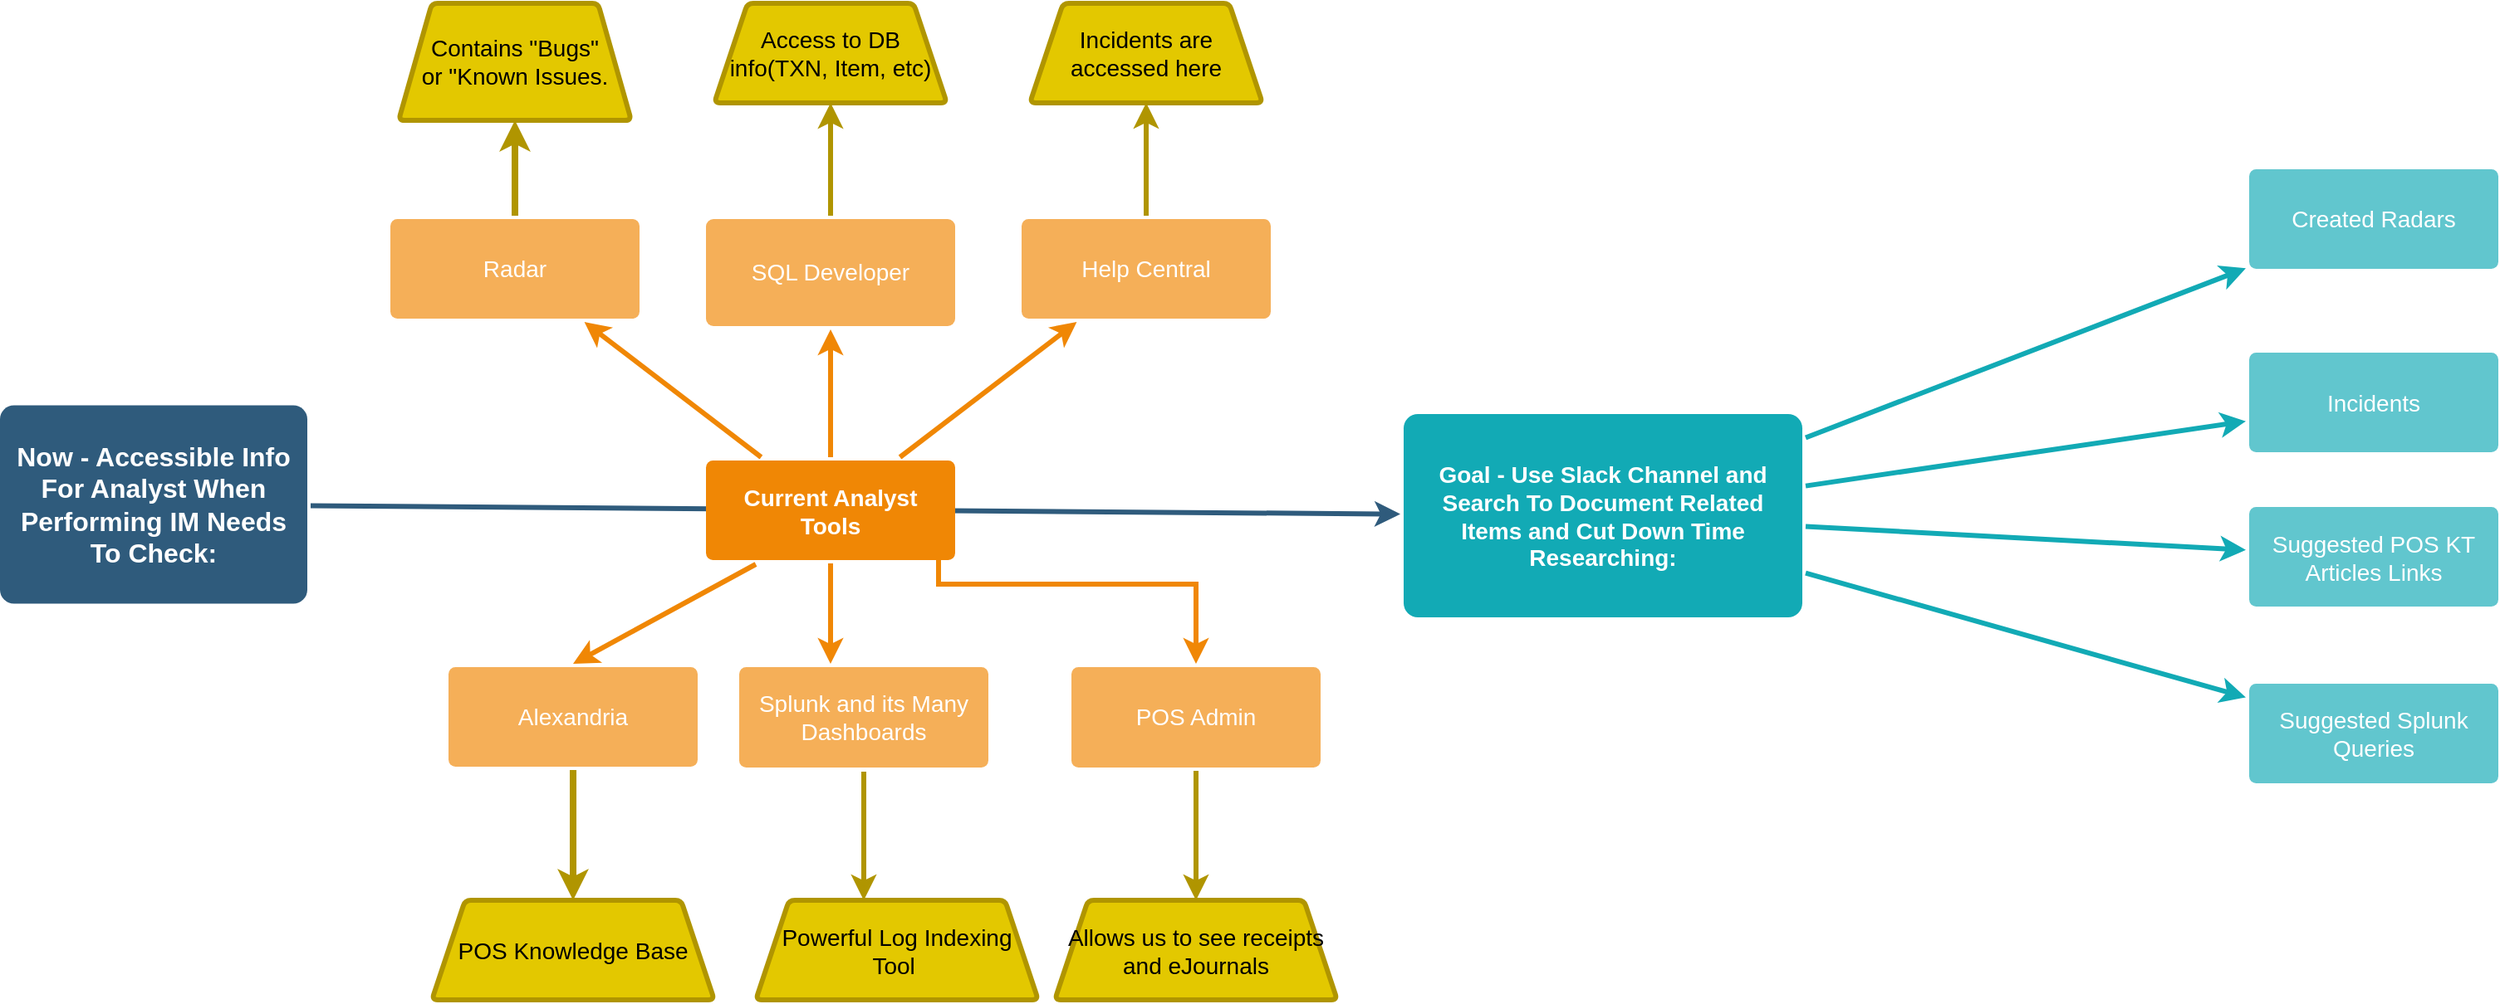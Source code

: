 <mxfile version="15.0.3" type="github" pages="2">
  <diagram id="6a731a19-8d31-9384-78a2-239565b7b9f0" name="Page-1">
    <mxGraphModel dx="3235" dy="1185" grid="1" gridSize="10" guides="1" tooltips="1" connect="1" arrows="1" fold="1" page="1" pageScale="1" pageWidth="1169" pageHeight="827" background="none" math="0" shadow="0">
      <root>
        <mxCell id="0" />
        <mxCell id="1" parent="0" />
        <mxCell id="1746" value="" style="edgeStyle=none;rounded=0;jumpStyle=none;html=1;shadow=0;labelBackgroundColor=none;startArrow=none;startFill=0;endArrow=classic;endFill=1;jettySize=auto;orthogonalLoop=1;strokeColor=#2F5B7C;strokeWidth=3;fontFamily=Helvetica;fontSize=16;fontColor=#23445D;spacing=5;" parent="1" source="1749" target="1771" edge="1">
          <mxGeometry relative="1" as="geometry" />
        </mxCell>
        <mxCell id="1749" value="Now - Accessible Info For Analyst When Performing IM Needs To Check:" style="rounded=1;whiteSpace=wrap;html=1;shadow=0;labelBackgroundColor=none;strokeColor=none;strokeWidth=3;fillColor=#2F5B7C;fontFamily=Helvetica;fontSize=16;fontColor=#FFFFFF;align=center;fontStyle=1;spacing=5;arcSize=7;perimeterSpacing=2;" parent="1" vertex="1">
          <mxGeometry x="-185" y="352.25" width="185" height="119.5" as="geometry" />
        </mxCell>
        <mxCell id="7ki3enB7MW0zF5Qcdzz0-1780" value="" style="edgeStyle=orthogonalEdgeStyle;rounded=0;orthogonalLoop=1;jettySize=auto;html=1;fillColor=#fa6800;strokeColor=#F08705;strokeWidth=3;" edge="1" parent="1" source="1764" target="7ki3enB7MW0zF5Qcdzz0-1779">
          <mxGeometry relative="1" as="geometry" />
        </mxCell>
        <mxCell id="-VjCx7Spr8wXFaIi6Dk--1779" style="edgeStyle=orthogonalEdgeStyle;rounded=0;orthogonalLoop=1;jettySize=auto;html=1;strokeColor=#F08705;strokeWidth=3;" edge="1" parent="1" source="1764" target="7ki3enB7MW0zF5Qcdzz0-1788">
          <mxGeometry relative="1" as="geometry">
            <Array as="points">
              <mxPoint x="315" y="500" />
              <mxPoint x="315" y="500" />
            </Array>
          </mxGeometry>
        </mxCell>
        <mxCell id="-VjCx7Spr8wXFaIi6Dk--1780" style="edgeStyle=orthogonalEdgeStyle;rounded=0;orthogonalLoop=1;jettySize=auto;html=1;strokeColor=#F08705;strokeWidth=3;" edge="1" parent="1" target="7ki3enB7MW0zF5Qcdzz0-1791">
          <mxGeometry relative="1" as="geometry">
            <mxPoint x="390" y="440" as="sourcePoint" />
            <Array as="points">
              <mxPoint x="380" y="440" />
              <mxPoint x="380" y="460" />
              <mxPoint x="535" y="460" />
            </Array>
          </mxGeometry>
        </mxCell>
        <mxCell id="1764" value="Current Analyst Tools" style="rounded=1;whiteSpace=wrap;html=1;shadow=0;labelBackgroundColor=none;strokeColor=none;strokeWidth=3;fillColor=#F08705;fontFamily=Helvetica;fontSize=14;fontColor=#FFFFFF;align=center;spacing=5;fontStyle=1;arcSize=7;perimeterSpacing=2;" parent="1" vertex="1">
          <mxGeometry x="240" y="385.5" width="150" height="60" as="geometry" />
        </mxCell>
        <mxCell id="7ki3enB7MW0zF5Qcdzz0-1799" value="" style="edgeStyle=orthogonalEdgeStyle;rounded=0;orthogonalLoop=1;jettySize=auto;html=1;strokeWidth=3;fillColor=#e3c800;strokeColor=#B09500;" edge="1" parent="1" source="1765" target="7ki3enB7MW0zF5Qcdzz0-1798">
          <mxGeometry relative="1" as="geometry" />
        </mxCell>
        <mxCell id="1765" value="Help Central" style="rounded=1;whiteSpace=wrap;html=1;shadow=0;labelBackgroundColor=none;strokeColor=none;strokeWidth=3;fillColor=#f5af58;fontFamily=Helvetica;fontSize=14;fontColor=#FFFFFF;align=center;spacing=5;arcSize=7;perimeterSpacing=2;" parent="1" vertex="1">
          <mxGeometry x="430" y="240" width="150" height="60" as="geometry" />
        </mxCell>
        <mxCell id="1766" value="" style="edgeStyle=none;rounded=0;jumpStyle=none;html=1;shadow=0;labelBackgroundColor=none;startArrow=none;startFill=0;endArrow=classic;endFill=1;jettySize=auto;orthogonalLoop=1;strokeWidth=3;fontFamily=Helvetica;fontSize=14;fontColor=#FFFFFF;spacing=5;strokeColor=#F08705;" parent="1" source="1764" target="1765" edge="1">
          <mxGeometry relative="1" as="geometry" />
        </mxCell>
        <mxCell id="7ki3enB7MW0zF5Qcdzz0-1794" value="" style="edgeStyle=orthogonalEdgeStyle;rounded=0;orthogonalLoop=1;jettySize=auto;html=1;fillColor=#e3c800;strokeColor=#B09500;strokeWidth=4;" edge="1" parent="1" source="1769" target="7ki3enB7MW0zF5Qcdzz0-1793">
          <mxGeometry relative="1" as="geometry" />
        </mxCell>
        <mxCell id="1769" value="Radar" style="rounded=1;whiteSpace=wrap;html=1;shadow=0;labelBackgroundColor=none;strokeColor=none;strokeWidth=3;fillColor=#f5af58;fontFamily=Helvetica;fontSize=14;fontColor=#FFFFFF;align=center;spacing=5;arcSize=7;perimeterSpacing=2;" parent="1" vertex="1">
          <mxGeometry x="50" y="240" width="150" height="60" as="geometry" />
        </mxCell>
        <mxCell id="1770" value="" style="edgeStyle=none;rounded=0;jumpStyle=none;html=1;shadow=0;labelBackgroundColor=none;startArrow=none;startFill=0;endArrow=classic;endFill=1;jettySize=auto;orthogonalLoop=1;strokeWidth=3;fontFamily=Helvetica;fontSize=14;fontColor=#FFFFFF;spacing=5;strokeColor=#F08705;" parent="1" source="1764" target="1769" edge="1">
          <mxGeometry relative="1" as="geometry" />
        </mxCell>
        <mxCell id="1771" value="Goal - Use Slack Channel and Search To Document Related Items and Cut Down Time Researching:" style="rounded=1;whiteSpace=wrap;html=1;shadow=0;labelBackgroundColor=none;strokeColor=none;strokeWidth=3;fillColor=#12aab5;fontFamily=Helvetica;fontSize=14;fontColor=#FFFFFF;align=center;spacing=5;fontStyle=1;arcSize=7;perimeterSpacing=2;" parent="1" vertex="1">
          <mxGeometry x="660" y="357.5" width="240" height="122.5" as="geometry" />
        </mxCell>
        <mxCell id="1772" value="Suggested Splunk Queries" style="rounded=1;whiteSpace=wrap;html=1;shadow=0;labelBackgroundColor=none;strokeColor=none;strokeWidth=3;fillColor=#61c6ce;fontFamily=Helvetica;fontSize=14;fontColor=#FFFFFF;align=center;spacing=5;fontStyle=0;arcSize=7;perimeterSpacing=2;" parent="1" vertex="1">
          <mxGeometry x="1169" y="520" width="150" height="60" as="geometry" />
        </mxCell>
        <mxCell id="1773" value="" style="edgeStyle=none;rounded=1;jumpStyle=none;html=1;shadow=0;labelBackgroundColor=none;startArrow=none;startFill=0;jettySize=auto;orthogonalLoop=1;strokeColor=#12AAB5;strokeWidth=3;fontFamily=Helvetica;fontSize=14;fontColor=#FFFFFF;spacing=5;fontStyle=1;fillColor=#b0e3e6;" parent="1" source="1771" target="1772" edge="1">
          <mxGeometry relative="1" as="geometry" />
        </mxCell>
        <mxCell id="1774" value="Suggested POS KT Articles Links" style="rounded=1;whiteSpace=wrap;html=1;shadow=0;labelBackgroundColor=none;strokeColor=none;strokeWidth=3;fillColor=#61c6ce;fontFamily=Helvetica;fontSize=14;fontColor=#FFFFFF;align=center;spacing=5;fontStyle=0;arcSize=7;perimeterSpacing=2;" parent="1" vertex="1">
          <mxGeometry x="1169" y="413.5" width="150" height="60" as="geometry" />
        </mxCell>
        <mxCell id="1775" value="" style="edgeStyle=none;rounded=1;jumpStyle=none;html=1;shadow=0;labelBackgroundColor=none;startArrow=none;startFill=0;jettySize=auto;orthogonalLoop=1;strokeColor=#12AAB5;strokeWidth=3;fontFamily=Helvetica;fontSize=14;fontColor=#FFFFFF;spacing=5;fontStyle=1;fillColor=#b0e3e6;" parent="1" source="1771" target="1774" edge="1">
          <mxGeometry relative="1" as="geometry" />
        </mxCell>
        <mxCell id="1776" value="Incidents" style="rounded=1;whiteSpace=wrap;html=1;shadow=0;labelBackgroundColor=none;strokeColor=none;strokeWidth=3;fillColor=#61c6ce;fontFamily=Helvetica;fontSize=14;fontColor=#FFFFFF;align=center;spacing=5;fontStyle=0;arcSize=7;perimeterSpacing=2;" parent="1" vertex="1">
          <mxGeometry x="1169" y="320.5" width="150" height="60" as="geometry" />
        </mxCell>
        <mxCell id="1777" value="" style="edgeStyle=none;rounded=1;jumpStyle=none;html=1;shadow=0;labelBackgroundColor=none;startArrow=none;startFill=0;jettySize=auto;orthogonalLoop=1;strokeColor=#12AAB5;strokeWidth=3;fontFamily=Helvetica;fontSize=14;fontColor=#FFFFFF;spacing=5;fontStyle=1;fillColor=#b0e3e6;" parent="1" source="1771" target="1776" edge="1">
          <mxGeometry relative="1" as="geometry" />
        </mxCell>
        <mxCell id="1778" value="Created Radars" style="rounded=1;whiteSpace=wrap;html=1;shadow=0;labelBackgroundColor=none;strokeColor=none;strokeWidth=3;fillColor=#61c6ce;fontFamily=Helvetica;fontSize=14;fontColor=#FFFFFF;align=center;spacing=5;fontStyle=0;arcSize=7;perimeterSpacing=2;" parent="1" vertex="1">
          <mxGeometry x="1169" y="210" width="150" height="60" as="geometry" />
        </mxCell>
        <mxCell id="1779" value="" style="edgeStyle=none;rounded=1;jumpStyle=none;html=1;shadow=0;labelBackgroundColor=none;startArrow=none;startFill=0;jettySize=auto;orthogonalLoop=1;strokeColor=#12AAB5;strokeWidth=3;fontFamily=Helvetica;fontSize=14;fontColor=#FFFFFF;spacing=5;fontStyle=1;fillColor=#b0e3e6;" parent="1" source="1771" target="1778" edge="1">
          <mxGeometry relative="1" as="geometry" />
        </mxCell>
        <mxCell id="7ki3enB7MW0zF5Qcdzz0-1797" value="" style="edgeStyle=orthogonalEdgeStyle;rounded=0;orthogonalLoop=1;jettySize=auto;html=1;strokeWidth=3;fillColor=#e3c800;strokeColor=#B09500;" edge="1" parent="1" source="7ki3enB7MW0zF5Qcdzz0-1779" target="7ki3enB7MW0zF5Qcdzz0-1795">
          <mxGeometry relative="1" as="geometry" />
        </mxCell>
        <mxCell id="7ki3enB7MW0zF5Qcdzz0-1779" value="SQL Developer" style="rounded=1;whiteSpace=wrap;html=1;shadow=0;labelBackgroundColor=none;strokeColor=none;strokeWidth=3;fillColor=#f5af58;fontFamily=Helvetica;fontSize=14;fontColor=#FFFFFF;align=center;spacing=5;arcSize=7;perimeterSpacing=2;" vertex="1" parent="1">
          <mxGeometry x="240" y="240" width="150" height="64.5" as="geometry" />
        </mxCell>
        <mxCell id="7ki3enB7MW0zF5Qcdzz0-1801" value="" style="edgeStyle=orthogonalEdgeStyle;rounded=0;orthogonalLoop=1;jettySize=auto;html=1;fillColor=#e3c800;strokeColor=#B09500;strokeWidth=4;" edge="1" parent="1" source="7ki3enB7MW0zF5Qcdzz0-1781" target="7ki3enB7MW0zF5Qcdzz0-1800">
          <mxGeometry relative="1" as="geometry">
            <Array as="points">
              <mxPoint x="160" y="590" />
              <mxPoint x="160" y="590" />
            </Array>
          </mxGeometry>
        </mxCell>
        <mxCell id="7ki3enB7MW0zF5Qcdzz0-1781" value="Alexandria" style="rounded=1;whiteSpace=wrap;html=1;shadow=0;labelBackgroundColor=none;strokeColor=none;strokeWidth=3;fillColor=#f5af58;fontFamily=Helvetica;fontSize=14;fontColor=#FFFFFF;align=center;spacing=5;arcSize=7;perimeterSpacing=2;" vertex="1" parent="1">
          <mxGeometry x="85" y="510" width="150" height="60" as="geometry" />
        </mxCell>
        <mxCell id="7ki3enB7MW0zF5Qcdzz0-1785" value="" style="edgeStyle=none;rounded=0;jumpStyle=none;html=1;shadow=0;labelBackgroundColor=none;startArrow=none;startFill=0;endArrow=classic;endFill=1;jettySize=auto;orthogonalLoop=1;strokeWidth=3;fontFamily=Helvetica;fontSize=14;fontColor=#FFFFFF;spacing=5;entryX=0.5;entryY=0;entryDx=0;entryDy=0;fillColor=#f0a30a;strokeColor=#F08705;" edge="1" parent="1" target="7ki3enB7MW0zF5Qcdzz0-1781">
          <mxGeometry relative="1" as="geometry">
            <mxPoint x="270" y="448" as="sourcePoint" />
            <mxPoint x="315" y="490" as="targetPoint" />
          </mxGeometry>
        </mxCell>
        <mxCell id="7ki3enB7MW0zF5Qcdzz0-1803" value="" style="edgeStyle=orthogonalEdgeStyle;rounded=0;orthogonalLoop=1;jettySize=auto;html=1;fillColor=#e3c800;strokeColor=#B09500;strokeWidth=3;" edge="1" parent="1" target="7ki3enB7MW0zF5Qcdzz0-1802">
          <mxGeometry relative="1" as="geometry">
            <mxPoint x="335" y="573" as="sourcePoint" />
            <Array as="points">
              <mxPoint x="335" y="573" />
            </Array>
          </mxGeometry>
        </mxCell>
        <mxCell id="7ki3enB7MW0zF5Qcdzz0-1788" value="Splunk and its Many Dashboards" style="rounded=1;whiteSpace=wrap;html=1;shadow=0;labelBackgroundColor=none;strokeColor=none;strokeWidth=3;fillColor=#f5af58;fontFamily=Helvetica;fontSize=14;fontColor=#FFFFFF;align=center;spacing=5;arcSize=7;perimeterSpacing=2;" vertex="1" parent="1">
          <mxGeometry x="260" y="510" width="150" height="60.5" as="geometry" />
        </mxCell>
        <mxCell id="7ki3enB7MW0zF5Qcdzz0-1805" value="" style="edgeStyle=orthogonalEdgeStyle;rounded=0;orthogonalLoop=1;jettySize=auto;html=1;strokeColor=#B09500;strokeWidth=3;fillColor=#e3c800;" edge="1" parent="1" source="7ki3enB7MW0zF5Qcdzz0-1791" target="7ki3enB7MW0zF5Qcdzz0-1804">
          <mxGeometry relative="1" as="geometry" />
        </mxCell>
        <mxCell id="7ki3enB7MW0zF5Qcdzz0-1791" value="POS Admin" style="rounded=1;whiteSpace=wrap;html=1;shadow=0;labelBackgroundColor=none;strokeColor=none;strokeWidth=3;fillColor=#f5af58;fontFamily=Helvetica;fontSize=14;fontColor=#FFFFFF;align=center;spacing=5;arcSize=7;perimeterSpacing=2;" vertex="1" parent="1">
          <mxGeometry x="460" y="510" width="150" height="60.5" as="geometry" />
        </mxCell>
        <mxCell id="7ki3enB7MW0zF5Qcdzz0-1793" value="Contains &quot;Bugs&quot;&lt;br&gt;or &quot;Known Issues." style="shape=trapezoid;perimeter=trapezoidPerimeter;whiteSpace=wrap;html=1;fixedSize=1;rounded=1;shadow=0;fontSize=14;fontColor=#000000;strokeColor=#B09500;strokeWidth=3;fillColor=#e3c800;spacing=5;arcSize=7;" vertex="1" parent="1">
          <mxGeometry x="55" y="110" width="140" height="70.5" as="geometry" />
        </mxCell>
        <mxCell id="7ki3enB7MW0zF5Qcdzz0-1795" value="Access to DB info(TXN, Item, etc)" style="shape=trapezoid;perimeter=trapezoidPerimeter;whiteSpace=wrap;html=1;fixedSize=1;rounded=1;shadow=0;fontSize=14;fontColor=#000000;strokeColor=#B09500;strokeWidth=3;fillColor=#e3c800;spacing=5;arcSize=7;" vertex="1" parent="1">
          <mxGeometry x="245" y="110" width="140" height="60" as="geometry" />
        </mxCell>
        <mxCell id="7ki3enB7MW0zF5Qcdzz0-1798" value="Incidents are accessed here" style="shape=trapezoid;perimeter=trapezoidPerimeter;whiteSpace=wrap;html=1;fixedSize=1;rounded=1;shadow=0;fontSize=14;fontColor=#000000;strokeColor=#B09500;strokeWidth=3;fillColor=#e3c800;spacing=5;arcSize=7;" vertex="1" parent="1">
          <mxGeometry x="435" y="110" width="140" height="60" as="geometry" />
        </mxCell>
        <mxCell id="7ki3enB7MW0zF5Qcdzz0-1800" value="POS Knowledge Base" style="shape=trapezoid;perimeter=trapezoidPerimeter;whiteSpace=wrap;html=1;fixedSize=1;rounded=1;shadow=0;fontSize=14;fontColor=#000000;strokeColor=#B09500;strokeWidth=3;fillColor=#e3c800;spacing=5;arcSize=7;" vertex="1" parent="1">
          <mxGeometry x="75" y="650.5" width="170" height="60" as="geometry" />
        </mxCell>
        <mxCell id="7ki3enB7MW0zF5Qcdzz0-1802" value="Powerful Log Indexing Tool&amp;nbsp;" style="shape=trapezoid;perimeter=trapezoidPerimeter;whiteSpace=wrap;html=1;fixedSize=1;rounded=1;shadow=0;fontSize=14;fontColor=#000000;strokeColor=#B09500;strokeWidth=3;fillColor=#e3c800;spacing=5;arcSize=7;" vertex="1" parent="1">
          <mxGeometry x="270" y="650.5" width="170" height="60" as="geometry" />
        </mxCell>
        <mxCell id="7ki3enB7MW0zF5Qcdzz0-1804" value="Allows us to see receipts and eJournals" style="shape=trapezoid;perimeter=trapezoidPerimeter;whiteSpace=wrap;html=1;fixedSize=1;rounded=1;shadow=0;fontSize=14;fontColor=#000000;strokeColor=#B09500;strokeWidth=3;fillColor=#e3c800;spacing=5;arcSize=7;" vertex="1" parent="1">
          <mxGeometry x="450" y="650.5" width="170" height="60" as="geometry" />
        </mxCell>
      </root>
    </mxGraphModel>
  </diagram>
  <diagram id="eVLNBdlxJTAvzDSH0_ai" name="Page-2">
    <mxGraphModel dx="2066" dy="1185" grid="1" gridSize="10" guides="1" tooltips="1" connect="1" arrows="1" fold="1" page="1" pageScale="1" pageWidth="850" pageHeight="1100" math="0" shadow="0">
      <root>
        <mxCell id="NkDDZCm0FtuqKb3ODF25-0" />
        <mxCell id="NkDDZCm0FtuqKb3ODF25-1" parent="NkDDZCm0FtuqKb3ODF25-0" />
      </root>
    </mxGraphModel>
  </diagram>
</mxfile>
